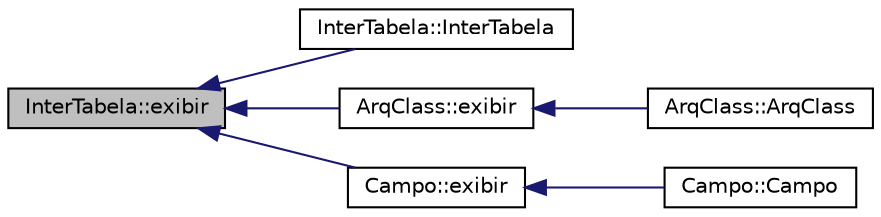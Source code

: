 digraph "InterTabela::exibir"
{
  edge [fontname="Helvetica",fontsize="10",labelfontname="Helvetica",labelfontsize="10"];
  node [fontname="Helvetica",fontsize="10",shape=record];
  rankdir="LR";
  Node26 [label="InterTabela::exibir",height=0.2,width=0.4,color="black", fillcolor="grey75", style="filled", fontcolor="black"];
  Node26 -> Node27 [dir="back",color="midnightblue",fontsize="10",style="solid",fontname="Helvetica"];
  Node27 [label="InterTabela::InterTabela",height=0.2,width=0.4,color="black", fillcolor="white", style="filled",URL="$class_inter_tabela.html#a383c408a81e925a732e951b8b4e8aaae",tooltip="Construtor com o conhecimento prévio do seu tamanho. "];
  Node26 -> Node28 [dir="back",color="midnightblue",fontsize="10",style="solid",fontname="Helvetica"];
  Node28 [label="ArqClass::exibir",height=0.2,width=0.4,color="black", fillcolor="white", style="filled",URL="$class_arq_class.html#a82ac3d62b13a88fe733758686bb0ae13",tooltip="Exibição do arquivo .class na saída padrão. "];
  Node28 -> Node29 [dir="back",color="midnightblue",fontsize="10",style="solid",fontname="Helvetica"];
  Node29 [label="ArqClass::ArqClass",height=0.2,width=0.4,color="black", fillcolor="white", style="filled",URL="$class_arq_class.html#a6ffa9e6cf6fb50c5af4a7e85cc5c09ea"];
  Node26 -> Node30 [dir="back",color="midnightblue",fontsize="10",style="solid",fontname="Helvetica"];
  Node30 [label="Campo::exibir",height=0.2,width=0.4,color="black", fillcolor="white", style="filled",URL="$class_campo.html#ab73ad69390704a2e8abc3e159e4238a0",tooltip="Exibição de um campo na saída padrão, com controle de tabulação. "];
  Node30 -> Node31 [dir="back",color="midnightblue",fontsize="10",style="solid",fontname="Helvetica"];
  Node31 [label="Campo::Campo",height=0.2,width=0.4,color="black", fillcolor="white", style="filled",URL="$class_campo.html#a7d275e6320f677fecafbf0b5cf99e762"];
}
